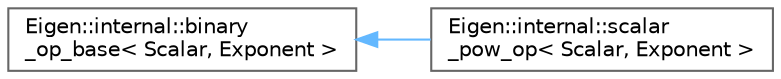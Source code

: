 digraph "类继承关系图"
{
 // LATEX_PDF_SIZE
  bgcolor="transparent";
  edge [fontname=Helvetica,fontsize=10,labelfontname=Helvetica,labelfontsize=10];
  node [fontname=Helvetica,fontsize=10,shape=box,height=0.2,width=0.4];
  rankdir="LR";
  Node0 [id="Node000000",label="Eigen::internal::binary\l_op_base\< Scalar, Exponent \>",height=0.2,width=0.4,color="grey40", fillcolor="white", style="filled",URL="$struct_eigen_1_1internal_1_1binary__op__base.html",tooltip=" "];
  Node0 -> Node1 [id="edge4223_Node000000_Node000001",dir="back",color="steelblue1",style="solid",tooltip=" "];
  Node1 [id="Node000001",label="Eigen::internal::scalar\l_pow_op\< Scalar, Exponent \>",height=0.2,width=0.4,color="grey40", fillcolor="white", style="filled",URL="$struct_eigen_1_1internal_1_1scalar__pow__op.html",tooltip=" "];
}
